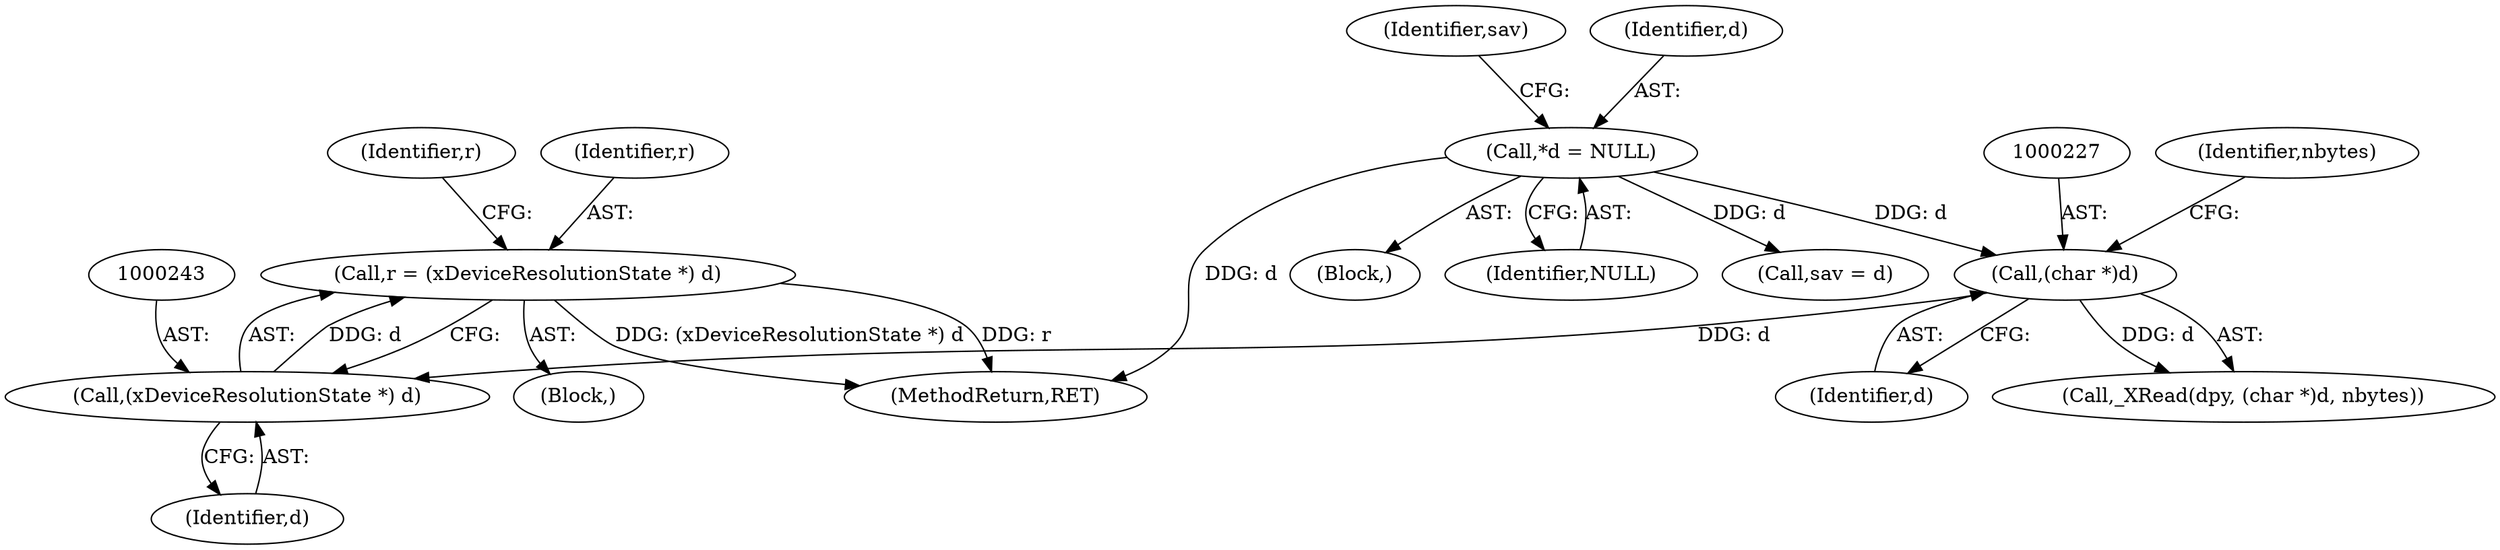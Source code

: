 digraph "0_libXi_19a9cd607de73947fcfb104682f203ffe4e1f4e5_0@pointer" {
"1000240" [label="(Call,r = (xDeviceResolutionState *) d)"];
"1000242" [label="(Call,(xDeviceResolutionState *) d)"];
"1000226" [label="(Call,(char *)d)"];
"1000115" [label="(Call,*d = NULL)"];
"1000236" [label="(Block,)"];
"1000240" [label="(Call,r = (xDeviceResolutionState *) d)"];
"1000244" [label="(Identifier,d)"];
"1000105" [label="(Block,)"];
"1000224" [label="(Call,_XRead(dpy, (char *)d, nbytes))"];
"1000226" [label="(Call,(char *)d)"];
"1000665" [label="(MethodReturn,RET)"];
"1000228" [label="(Identifier,d)"];
"1000242" [label="(Call,(xDeviceResolutionState *) d)"];
"1000120" [label="(Identifier,sav)"];
"1000221" [label="(Call,sav = d)"];
"1000248" [label="(Identifier,r)"];
"1000116" [label="(Identifier,d)"];
"1000241" [label="(Identifier,r)"];
"1000117" [label="(Identifier,NULL)"];
"1000229" [label="(Identifier,nbytes)"];
"1000115" [label="(Call,*d = NULL)"];
"1000240" -> "1000236"  [label="AST: "];
"1000240" -> "1000242"  [label="CFG: "];
"1000241" -> "1000240"  [label="AST: "];
"1000242" -> "1000240"  [label="AST: "];
"1000248" -> "1000240"  [label="CFG: "];
"1000240" -> "1000665"  [label="DDG: (xDeviceResolutionState *) d"];
"1000240" -> "1000665"  [label="DDG: r"];
"1000242" -> "1000240"  [label="DDG: d"];
"1000242" -> "1000244"  [label="CFG: "];
"1000243" -> "1000242"  [label="AST: "];
"1000244" -> "1000242"  [label="AST: "];
"1000226" -> "1000242"  [label="DDG: d"];
"1000226" -> "1000224"  [label="AST: "];
"1000226" -> "1000228"  [label="CFG: "];
"1000227" -> "1000226"  [label="AST: "];
"1000228" -> "1000226"  [label="AST: "];
"1000229" -> "1000226"  [label="CFG: "];
"1000226" -> "1000224"  [label="DDG: d"];
"1000115" -> "1000226"  [label="DDG: d"];
"1000115" -> "1000105"  [label="AST: "];
"1000115" -> "1000117"  [label="CFG: "];
"1000116" -> "1000115"  [label="AST: "];
"1000117" -> "1000115"  [label="AST: "];
"1000120" -> "1000115"  [label="CFG: "];
"1000115" -> "1000665"  [label="DDG: d"];
"1000115" -> "1000221"  [label="DDG: d"];
}

